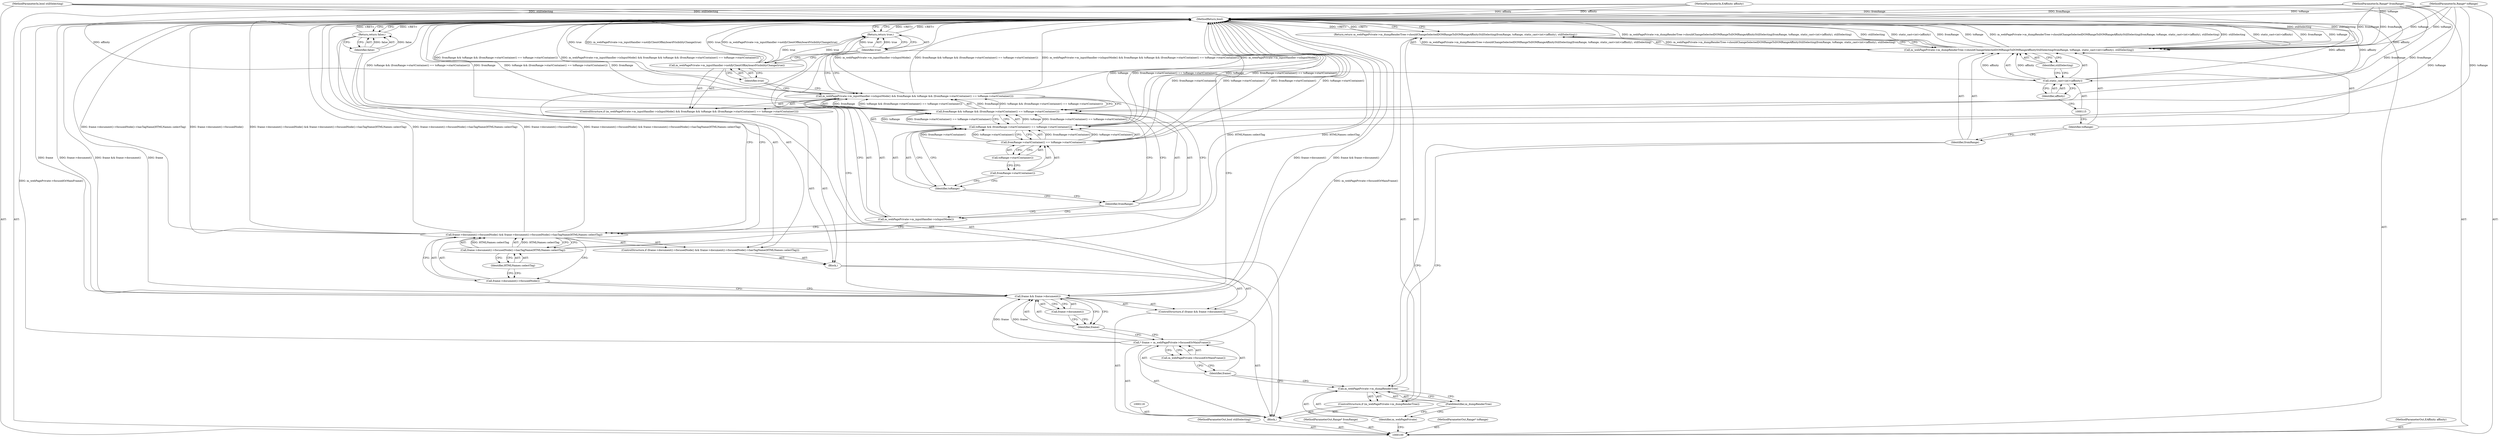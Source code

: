 digraph "1_Chrome_f81fcab3b31dfaff3473e8eb94c6531677116242" {
"1000148" [label="(MethodReturn,bool)"];
"1000104" [label="(MethodParameterIn,bool stillSelecting)"];
"1000217" [label="(MethodParameterOut,bool stillSelecting)"];
"1000101" [label="(MethodParameterIn,Range* fromRange)"];
"1000214" [label="(MethodParameterOut,Range* fromRange)"];
"1000102" [label="(MethodParameterIn,Range* toRange)"];
"1000215" [label="(MethodParameterOut,Range* toRange)"];
"1000103" [label="(MethodParameterIn,EAffinity affinity)"];
"1000216" [label="(MethodParameterOut,EAffinity affinity)"];
"1000143" [label="(Call,toRange->startContainer())"];
"1000135" [label="(Call,m_webPagePrivate->m_inputHandler->isInputMode() && fromRange && toRange && (fromRange->startContainer() == toRange->startContainer()))"];
"1000136" [label="(Call,m_webPagePrivate->m_inputHandler->isInputMode())"];
"1000137" [label="(Call,fromRange && toRange && (fromRange->startContainer() == toRange->startContainer()))"];
"1000138" [label="(Identifier,fromRange)"];
"1000139" [label="(Call,toRange && (fromRange->startContainer() == toRange->startContainer()))"];
"1000140" [label="(Identifier,toRange)"];
"1000141" [label="(Call,fromRange->startContainer() == toRange->startContainer())"];
"1000142" [label="(Call,fromRange->startContainer())"];
"1000134" [label="(ControlStructure,if (m_webPagePrivate->m_inputHandler->isInputMode() && fromRange && toRange && (fromRange->startContainer() == toRange->startContainer())))"];
"1000144" [label="(Call,m_webPagePrivate->m_inputHandler->notifyClientOfKeyboardVisibilityChange(true))"];
"1000145" [label="(Identifier,true)"];
"1000147" [label="(Identifier,true)"];
"1000146" [label="(Return,return true;)"];
"1000105" [label="(Block,)"];
"1000109" [label="(FieldIdentifier,m_dumpRenderTree)"];
"1000106" [label="(ControlStructure,if (m_webPagePrivate->m_dumpRenderTree))"];
"1000107" [label="(Call,m_webPagePrivate->m_dumpRenderTree)"];
"1000108" [label="(Identifier,m_webPagePrivate)"];
"1000112" [label="(Identifier,fromRange)"];
"1000113" [label="(Identifier,toRange)"];
"1000114" [label="(Call,static_cast<int>(affinity))"];
"1000116" [label="(Identifier,affinity)"];
"1000111" [label="(Call,m_webPagePrivate->m_dumpRenderTree->shouldChangeSelectedDOMRangeToDOMRangeAffinityStillSelecting(fromRange, toRange, static_cast<int>(affinity), stillSelecting))"];
"1000117" [label="(Identifier,stillSelecting)"];
"1000110" [label="(Return,return m_webPagePrivate->m_dumpRenderTree->shouldChangeSelectedDOMRangeToDOMRangeAffinityStillSelecting(fromRange, toRange, static_cast<int>(affinity), stillSelecting);)"];
"1000119" [label="(Call,* frame = m_webPagePrivate->focusedOrMainFrame())"];
"1000120" [label="(Identifier,frame)"];
"1000121" [label="(Call,m_webPagePrivate->focusedOrMainFrame())"];
"1000125" [label="(Call,frame->document())"];
"1000126" [label="(Block,)"];
"1000122" [label="(ControlStructure,if (frame && frame->document()))"];
"1000123" [label="(Call,frame && frame->document())"];
"1000124" [label="(Identifier,frame)"];
"1000128" [label="(Call,frame->document()->focusedNode() && frame->document()->focusedNode()->hasTagName(HTMLNames::selectTag))"];
"1000129" [label="(Call,frame->document()->focusedNode())"];
"1000130" [label="(Call,frame->document()->focusedNode()->hasTagName(HTMLNames::selectTag))"];
"1000127" [label="(ControlStructure,if (frame->document()->focusedNode() && frame->document()->focusedNode()->hasTagName(HTMLNames::selectTag)))"];
"1000131" [label="(Identifier,HTMLNames::selectTag)"];
"1000132" [label="(Return,return false;)"];
"1000133" [label="(Identifier,false)"];
"1000148" -> "1000100"  [label="AST: "];
"1000148" -> "1000110"  [label="CFG: "];
"1000148" -> "1000132"  [label="CFG: "];
"1000148" -> "1000146"  [label="CFG: "];
"1000132" -> "1000148"  [label="DDG: <RET>"];
"1000146" -> "1000148"  [label="DDG: <RET>"];
"1000111" -> "1000148"  [label="DDG: stillSelecting"];
"1000111" -> "1000148"  [label="DDG: static_cast<int>(affinity)"];
"1000111" -> "1000148"  [label="DDG: fromRange"];
"1000111" -> "1000148"  [label="DDG: toRange"];
"1000111" -> "1000148"  [label="DDG: m_webPagePrivate->m_dumpRenderTree->shouldChangeSelectedDOMRangeToDOMRangeAffinityStillSelecting(fromRange, toRange, static_cast<int>(affinity), stillSelecting)"];
"1000128" -> "1000148"  [label="DDG: frame->document()->focusedNode()->hasTagName(HTMLNames::selectTag)"];
"1000128" -> "1000148"  [label="DDG: frame->document()->focusedNode()"];
"1000128" -> "1000148"  [label="DDG: frame->document()->focusedNode() && frame->document()->focusedNode()->hasTagName(HTMLNames::selectTag)"];
"1000141" -> "1000148"  [label="DDG: fromRange->startContainer()"];
"1000141" -> "1000148"  [label="DDG: toRange->startContainer()"];
"1000123" -> "1000148"  [label="DDG: frame->document()"];
"1000123" -> "1000148"  [label="DDG: frame && frame->document()"];
"1000123" -> "1000148"  [label="DDG: frame"];
"1000104" -> "1000148"  [label="DDG: stillSelecting"];
"1000139" -> "1000148"  [label="DDG: toRange"];
"1000139" -> "1000148"  [label="DDG: fromRange->startContainer() == toRange->startContainer()"];
"1000119" -> "1000148"  [label="DDG: m_webPagePrivate->focusedOrMainFrame()"];
"1000135" -> "1000148"  [label="DDG: fromRange && toRange && (fromRange->startContainer() == toRange->startContainer())"];
"1000135" -> "1000148"  [label="DDG: m_webPagePrivate->m_inputHandler->isInputMode() && fromRange && toRange && (fromRange->startContainer() == toRange->startContainer())"];
"1000135" -> "1000148"  [label="DDG: m_webPagePrivate->m_inputHandler->isInputMode()"];
"1000137" -> "1000148"  [label="DDG: toRange && (fromRange->startContainer() == toRange->startContainer())"];
"1000137" -> "1000148"  [label="DDG: fromRange"];
"1000103" -> "1000148"  [label="DDG: affinity"];
"1000144" -> "1000148"  [label="DDG: m_webPagePrivate->m_inputHandler->notifyClientOfKeyboardVisibilityChange(true)"];
"1000144" -> "1000148"  [label="DDG: true"];
"1000102" -> "1000148"  [label="DDG: toRange"];
"1000101" -> "1000148"  [label="DDG: fromRange"];
"1000114" -> "1000148"  [label="DDG: affinity"];
"1000130" -> "1000148"  [label="DDG: HTMLNames::selectTag"];
"1000110" -> "1000148"  [label="DDG: <RET>"];
"1000104" -> "1000100"  [label="AST: "];
"1000104" -> "1000148"  [label="DDG: stillSelecting"];
"1000104" -> "1000111"  [label="DDG: stillSelecting"];
"1000217" -> "1000100"  [label="AST: "];
"1000101" -> "1000100"  [label="AST: "];
"1000101" -> "1000148"  [label="DDG: fromRange"];
"1000101" -> "1000111"  [label="DDG: fromRange"];
"1000101" -> "1000137"  [label="DDG: fromRange"];
"1000214" -> "1000100"  [label="AST: "];
"1000102" -> "1000100"  [label="AST: "];
"1000102" -> "1000148"  [label="DDG: toRange"];
"1000102" -> "1000111"  [label="DDG: toRange"];
"1000102" -> "1000139"  [label="DDG: toRange"];
"1000215" -> "1000100"  [label="AST: "];
"1000103" -> "1000100"  [label="AST: "];
"1000103" -> "1000148"  [label="DDG: affinity"];
"1000103" -> "1000114"  [label="DDG: affinity"];
"1000216" -> "1000100"  [label="AST: "];
"1000143" -> "1000141"  [label="AST: "];
"1000143" -> "1000142"  [label="CFG: "];
"1000141" -> "1000143"  [label="CFG: "];
"1000135" -> "1000134"  [label="AST: "];
"1000135" -> "1000136"  [label="CFG: "];
"1000135" -> "1000137"  [label="CFG: "];
"1000136" -> "1000135"  [label="AST: "];
"1000137" -> "1000135"  [label="AST: "];
"1000145" -> "1000135"  [label="CFG: "];
"1000147" -> "1000135"  [label="CFG: "];
"1000135" -> "1000148"  [label="DDG: fromRange && toRange && (fromRange->startContainer() == toRange->startContainer())"];
"1000135" -> "1000148"  [label="DDG: m_webPagePrivate->m_inputHandler->isInputMode() && fromRange && toRange && (fromRange->startContainer() == toRange->startContainer())"];
"1000135" -> "1000148"  [label="DDG: m_webPagePrivate->m_inputHandler->isInputMode()"];
"1000137" -> "1000135"  [label="DDG: fromRange"];
"1000137" -> "1000135"  [label="DDG: toRange && (fromRange->startContainer() == toRange->startContainer())"];
"1000136" -> "1000135"  [label="AST: "];
"1000136" -> "1000128"  [label="CFG: "];
"1000138" -> "1000136"  [label="CFG: "];
"1000135" -> "1000136"  [label="CFG: "];
"1000137" -> "1000135"  [label="AST: "];
"1000137" -> "1000138"  [label="CFG: "];
"1000137" -> "1000139"  [label="CFG: "];
"1000138" -> "1000137"  [label="AST: "];
"1000139" -> "1000137"  [label="AST: "];
"1000135" -> "1000137"  [label="CFG: "];
"1000137" -> "1000148"  [label="DDG: toRange && (fromRange->startContainer() == toRange->startContainer())"];
"1000137" -> "1000148"  [label="DDG: fromRange"];
"1000137" -> "1000135"  [label="DDG: fromRange"];
"1000137" -> "1000135"  [label="DDG: toRange && (fromRange->startContainer() == toRange->startContainer())"];
"1000101" -> "1000137"  [label="DDG: fromRange"];
"1000139" -> "1000137"  [label="DDG: toRange"];
"1000139" -> "1000137"  [label="DDG: fromRange->startContainer() == toRange->startContainer()"];
"1000138" -> "1000137"  [label="AST: "];
"1000138" -> "1000136"  [label="CFG: "];
"1000140" -> "1000138"  [label="CFG: "];
"1000137" -> "1000138"  [label="CFG: "];
"1000139" -> "1000137"  [label="AST: "];
"1000139" -> "1000140"  [label="CFG: "];
"1000139" -> "1000141"  [label="CFG: "];
"1000140" -> "1000139"  [label="AST: "];
"1000141" -> "1000139"  [label="AST: "];
"1000137" -> "1000139"  [label="CFG: "];
"1000139" -> "1000148"  [label="DDG: toRange"];
"1000139" -> "1000148"  [label="DDG: fromRange->startContainer() == toRange->startContainer()"];
"1000139" -> "1000137"  [label="DDG: toRange"];
"1000139" -> "1000137"  [label="DDG: fromRange->startContainer() == toRange->startContainer()"];
"1000102" -> "1000139"  [label="DDG: toRange"];
"1000141" -> "1000139"  [label="DDG: fromRange->startContainer()"];
"1000141" -> "1000139"  [label="DDG: toRange->startContainer()"];
"1000140" -> "1000139"  [label="AST: "];
"1000140" -> "1000138"  [label="CFG: "];
"1000142" -> "1000140"  [label="CFG: "];
"1000139" -> "1000140"  [label="CFG: "];
"1000141" -> "1000139"  [label="AST: "];
"1000141" -> "1000143"  [label="CFG: "];
"1000142" -> "1000141"  [label="AST: "];
"1000143" -> "1000141"  [label="AST: "];
"1000139" -> "1000141"  [label="CFG: "];
"1000141" -> "1000148"  [label="DDG: fromRange->startContainer()"];
"1000141" -> "1000148"  [label="DDG: toRange->startContainer()"];
"1000141" -> "1000139"  [label="DDG: fromRange->startContainer()"];
"1000141" -> "1000139"  [label="DDG: toRange->startContainer()"];
"1000142" -> "1000141"  [label="AST: "];
"1000142" -> "1000140"  [label="CFG: "];
"1000143" -> "1000142"  [label="CFG: "];
"1000134" -> "1000126"  [label="AST: "];
"1000135" -> "1000134"  [label="AST: "];
"1000144" -> "1000134"  [label="AST: "];
"1000144" -> "1000134"  [label="AST: "];
"1000144" -> "1000145"  [label="CFG: "];
"1000145" -> "1000144"  [label="AST: "];
"1000147" -> "1000144"  [label="CFG: "];
"1000144" -> "1000148"  [label="DDG: m_webPagePrivate->m_inputHandler->notifyClientOfKeyboardVisibilityChange(true)"];
"1000144" -> "1000148"  [label="DDG: true"];
"1000144" -> "1000146"  [label="DDG: true"];
"1000145" -> "1000144"  [label="AST: "];
"1000145" -> "1000135"  [label="CFG: "];
"1000144" -> "1000145"  [label="CFG: "];
"1000147" -> "1000146"  [label="AST: "];
"1000147" -> "1000144"  [label="CFG: "];
"1000147" -> "1000135"  [label="CFG: "];
"1000147" -> "1000123"  [label="CFG: "];
"1000146" -> "1000147"  [label="CFG: "];
"1000147" -> "1000146"  [label="DDG: true"];
"1000146" -> "1000105"  [label="AST: "];
"1000146" -> "1000147"  [label="CFG: "];
"1000147" -> "1000146"  [label="AST: "];
"1000148" -> "1000146"  [label="CFG: "];
"1000146" -> "1000148"  [label="DDG: <RET>"];
"1000147" -> "1000146"  [label="DDG: true"];
"1000144" -> "1000146"  [label="DDG: true"];
"1000105" -> "1000100"  [label="AST: "];
"1000106" -> "1000105"  [label="AST: "];
"1000118" -> "1000105"  [label="AST: "];
"1000119" -> "1000105"  [label="AST: "];
"1000122" -> "1000105"  [label="AST: "];
"1000146" -> "1000105"  [label="AST: "];
"1000109" -> "1000107"  [label="AST: "];
"1000109" -> "1000108"  [label="CFG: "];
"1000107" -> "1000109"  [label="CFG: "];
"1000106" -> "1000105"  [label="AST: "];
"1000107" -> "1000106"  [label="AST: "];
"1000110" -> "1000106"  [label="AST: "];
"1000107" -> "1000106"  [label="AST: "];
"1000107" -> "1000109"  [label="CFG: "];
"1000108" -> "1000107"  [label="AST: "];
"1000109" -> "1000107"  [label="AST: "];
"1000112" -> "1000107"  [label="CFG: "];
"1000120" -> "1000107"  [label="CFG: "];
"1000108" -> "1000107"  [label="AST: "];
"1000108" -> "1000100"  [label="CFG: "];
"1000109" -> "1000108"  [label="CFG: "];
"1000112" -> "1000111"  [label="AST: "];
"1000112" -> "1000107"  [label="CFG: "];
"1000113" -> "1000112"  [label="CFG: "];
"1000113" -> "1000111"  [label="AST: "];
"1000113" -> "1000112"  [label="CFG: "];
"1000115" -> "1000113"  [label="CFG: "];
"1000114" -> "1000111"  [label="AST: "];
"1000114" -> "1000116"  [label="CFG: "];
"1000115" -> "1000114"  [label="AST: "];
"1000116" -> "1000114"  [label="AST: "];
"1000117" -> "1000114"  [label="CFG: "];
"1000114" -> "1000148"  [label="DDG: affinity"];
"1000114" -> "1000111"  [label="DDG: affinity"];
"1000103" -> "1000114"  [label="DDG: affinity"];
"1000116" -> "1000114"  [label="AST: "];
"1000116" -> "1000115"  [label="CFG: "];
"1000114" -> "1000116"  [label="CFG: "];
"1000111" -> "1000110"  [label="AST: "];
"1000111" -> "1000117"  [label="CFG: "];
"1000112" -> "1000111"  [label="AST: "];
"1000113" -> "1000111"  [label="AST: "];
"1000114" -> "1000111"  [label="AST: "];
"1000117" -> "1000111"  [label="AST: "];
"1000110" -> "1000111"  [label="CFG: "];
"1000111" -> "1000148"  [label="DDG: stillSelecting"];
"1000111" -> "1000148"  [label="DDG: static_cast<int>(affinity)"];
"1000111" -> "1000148"  [label="DDG: fromRange"];
"1000111" -> "1000148"  [label="DDG: toRange"];
"1000111" -> "1000148"  [label="DDG: m_webPagePrivate->m_dumpRenderTree->shouldChangeSelectedDOMRangeToDOMRangeAffinityStillSelecting(fromRange, toRange, static_cast<int>(affinity), stillSelecting)"];
"1000111" -> "1000110"  [label="DDG: m_webPagePrivate->m_dumpRenderTree->shouldChangeSelectedDOMRangeToDOMRangeAffinityStillSelecting(fromRange, toRange, static_cast<int>(affinity), stillSelecting)"];
"1000101" -> "1000111"  [label="DDG: fromRange"];
"1000102" -> "1000111"  [label="DDG: toRange"];
"1000114" -> "1000111"  [label="DDG: affinity"];
"1000104" -> "1000111"  [label="DDG: stillSelecting"];
"1000117" -> "1000111"  [label="AST: "];
"1000117" -> "1000114"  [label="CFG: "];
"1000111" -> "1000117"  [label="CFG: "];
"1000110" -> "1000106"  [label="AST: "];
"1000110" -> "1000111"  [label="CFG: "];
"1000111" -> "1000110"  [label="AST: "];
"1000148" -> "1000110"  [label="CFG: "];
"1000110" -> "1000148"  [label="DDG: <RET>"];
"1000111" -> "1000110"  [label="DDG: m_webPagePrivate->m_dumpRenderTree->shouldChangeSelectedDOMRangeToDOMRangeAffinityStillSelecting(fromRange, toRange, static_cast<int>(affinity), stillSelecting)"];
"1000119" -> "1000105"  [label="AST: "];
"1000119" -> "1000121"  [label="CFG: "];
"1000120" -> "1000119"  [label="AST: "];
"1000121" -> "1000119"  [label="AST: "];
"1000124" -> "1000119"  [label="CFG: "];
"1000119" -> "1000148"  [label="DDG: m_webPagePrivate->focusedOrMainFrame()"];
"1000119" -> "1000123"  [label="DDG: frame"];
"1000120" -> "1000119"  [label="AST: "];
"1000120" -> "1000107"  [label="CFG: "];
"1000121" -> "1000120"  [label="CFG: "];
"1000121" -> "1000119"  [label="AST: "];
"1000121" -> "1000120"  [label="CFG: "];
"1000119" -> "1000121"  [label="CFG: "];
"1000125" -> "1000123"  [label="AST: "];
"1000125" -> "1000124"  [label="CFG: "];
"1000123" -> "1000125"  [label="CFG: "];
"1000126" -> "1000122"  [label="AST: "];
"1000127" -> "1000126"  [label="AST: "];
"1000134" -> "1000126"  [label="AST: "];
"1000122" -> "1000105"  [label="AST: "];
"1000123" -> "1000122"  [label="AST: "];
"1000126" -> "1000122"  [label="AST: "];
"1000123" -> "1000122"  [label="AST: "];
"1000123" -> "1000124"  [label="CFG: "];
"1000123" -> "1000125"  [label="CFG: "];
"1000124" -> "1000123"  [label="AST: "];
"1000125" -> "1000123"  [label="AST: "];
"1000129" -> "1000123"  [label="CFG: "];
"1000147" -> "1000123"  [label="CFG: "];
"1000123" -> "1000148"  [label="DDG: frame->document()"];
"1000123" -> "1000148"  [label="DDG: frame && frame->document()"];
"1000123" -> "1000148"  [label="DDG: frame"];
"1000119" -> "1000123"  [label="DDG: frame"];
"1000124" -> "1000123"  [label="AST: "];
"1000124" -> "1000119"  [label="CFG: "];
"1000125" -> "1000124"  [label="CFG: "];
"1000123" -> "1000124"  [label="CFG: "];
"1000128" -> "1000127"  [label="AST: "];
"1000128" -> "1000129"  [label="CFG: "];
"1000128" -> "1000130"  [label="CFG: "];
"1000129" -> "1000128"  [label="AST: "];
"1000130" -> "1000128"  [label="AST: "];
"1000133" -> "1000128"  [label="CFG: "];
"1000136" -> "1000128"  [label="CFG: "];
"1000128" -> "1000148"  [label="DDG: frame->document()->focusedNode()->hasTagName(HTMLNames::selectTag)"];
"1000128" -> "1000148"  [label="DDG: frame->document()->focusedNode()"];
"1000128" -> "1000148"  [label="DDG: frame->document()->focusedNode() && frame->document()->focusedNode()->hasTagName(HTMLNames::selectTag)"];
"1000130" -> "1000128"  [label="DDG: HTMLNames::selectTag"];
"1000129" -> "1000128"  [label="AST: "];
"1000129" -> "1000123"  [label="CFG: "];
"1000131" -> "1000129"  [label="CFG: "];
"1000128" -> "1000129"  [label="CFG: "];
"1000130" -> "1000128"  [label="AST: "];
"1000130" -> "1000131"  [label="CFG: "];
"1000131" -> "1000130"  [label="AST: "];
"1000128" -> "1000130"  [label="CFG: "];
"1000130" -> "1000148"  [label="DDG: HTMLNames::selectTag"];
"1000130" -> "1000128"  [label="DDG: HTMLNames::selectTag"];
"1000127" -> "1000126"  [label="AST: "];
"1000128" -> "1000127"  [label="AST: "];
"1000132" -> "1000127"  [label="AST: "];
"1000131" -> "1000130"  [label="AST: "];
"1000131" -> "1000129"  [label="CFG: "];
"1000130" -> "1000131"  [label="CFG: "];
"1000132" -> "1000127"  [label="AST: "];
"1000132" -> "1000133"  [label="CFG: "];
"1000133" -> "1000132"  [label="AST: "];
"1000148" -> "1000132"  [label="CFG: "];
"1000132" -> "1000148"  [label="DDG: <RET>"];
"1000133" -> "1000132"  [label="DDG: false"];
"1000133" -> "1000132"  [label="AST: "];
"1000133" -> "1000128"  [label="CFG: "];
"1000132" -> "1000133"  [label="CFG: "];
"1000133" -> "1000132"  [label="DDG: false"];
}
